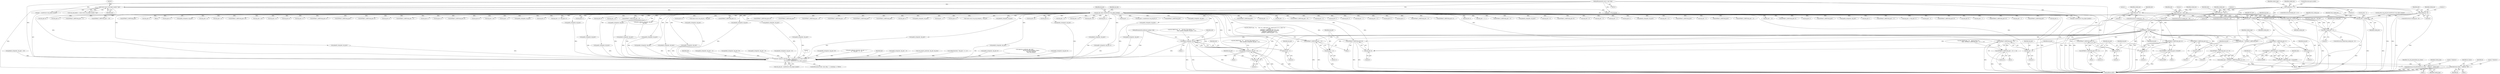 digraph "1_tcpdump_289c672020280529fd382f3502efab7100d638ec@del" {
"1001740" [label="(Call,subobj_len == 0)"];
"1001697" [label="(Call,subobj_len  = EXTRACT_16BITS(obj_tptr))"];
"1001699" [label="(Call,EXTRACT_16BITS(obj_tptr))"];
"1000312" [label="(Call,obj_tptr=tptr+sizeof(struct rsvp_object_header))"];
"1000182" [label="(Call,(const struct rsvp_object_header *)tptr)"];
"1000146" [label="(MethodParameterIn,const u_char *tptr)"];
"1001882" [label="(Call,obj_tptr+=subobj_len)"];
"1001754" [label="(Call,subobj_len < 8)"];
"1001740" [label="(Call,subobj_len == 0)"];
"1001853" [label="(Call,subobj_len < 8)"];
"1001813" [label="(Call,subobj_len < 16)"];
"1001775" [label="(Call,subobj_len < 20)"];
"1001879" [label="(Call,total_subobj_len-=subobj_len)"];
"1001693" [label="(Call,total_subobj_len > 0)"];
"1001885" [label="(Call,obj_tlen+=subobj_len)"];
"1001704" [label="(Call,EXTRACT_16BITS(obj_tptr+2))"];
"1001703" [label="(Call,(EXTRACT_16BITS(obj_tptr+2))>>8)"];
"1001701" [label="(Call,subobj_type = (EXTRACT_16BITS(obj_tptr+2))>>8)"];
"1001725" [label="(Call,tok2str(rsvp_obj_generalized_uni_values, \"Unknown\", subobj_type))"];
"1001705" [label="(Call,obj_tptr+2)"];
"1001712" [label="(Call,EXTRACT_16BITS(obj_tptr+2))"];
"1001711" [label="(Call,(EXTRACT_16BITS(obj_tptr+2))&0x00FF)"];
"1001709" [label="(Call,af = (EXTRACT_16BITS(obj_tptr+2))&0x00FF)"];
"1001732" [label="(Call,tok2str(af_values, \"Unknown\", af))"];
"1001713" [label="(Call,obj_tptr+2)"];
"1001767" [label="(Call,ipaddr_string(ndo, obj_tptr + 4))"];
"1001788" [label="(Call,ip6addr_string(ndo, obj_tptr + 4))"];
"1003355" [label="(Call,print_unknown_data(ndo, tptr + sizeof(struct rsvp_object_header), \"\n\t    \", /* FIXME indentation */\n                               rsvp_obj_len - sizeof(struct rsvp_object_header)))"];
"1001769" [label="(Call,obj_tptr + 4)"];
"1001790" [label="(Call,obj_tptr + 4)"];
"1001829" [label="(Call,EXTRACT_32BITS(obj_tptr+4))"];
"1001828" [label="(Call,(EXTRACT_32BITS(obj_tptr+4))>>31)"];
"1001830" [label="(Call,obj_tptr+4)"];
"1001836" [label="(Call,EXTRACT_32BITS(obj_tptr+4))"];
"1001835" [label="(Call,(EXTRACT_32BITS(obj_tptr+4))&0xFF)"];
"1001837" [label="(Call,obj_tptr+4)"];
"1001842" [label="(Call,EXTRACT_32BITS(obj_tptr+8))"];
"1001843" [label="(Call,obj_tptr+8)"];
"1001846" [label="(Call,EXTRACT_32BITS(obj_tptr + 12))"];
"1001847" [label="(Call,obj_tptr + 12)"];
"1001868" [label="(Call,EXTRACT_32BITS(obj_tptr + 4))"];
"1001867" [label="(Call,(EXTRACT_32BITS(obj_tptr + 4)) >> 24)"];
"1001869" [label="(Call,obj_tptr + 4)"];
"1001731" [label="(Block,)"];
"1001737" [label="(Identifier,af)"];
"1000909" [label="(Call,ip6addr_string(ndo, obj_tptr))"];
"1003345" [label="(ControlStructure,if (ndo->ndo_vflag > 1 || hexdump == TRUE))"];
"1001207" [label="(Call,obj_tptr+4)"];
"1001868" [label="(Call,EXTRACT_32BITS(obj_tptr + 4))"];
"1002379" [label="(Call,(const struct rsvp_obj_frr_t *)obj_tptr)"];
"1001734" [label="(Literal,\"Unknown\")"];
"1000841" [label="(Call,EXTRACT_24BITS(obj_tptr+1))"];
"1001753" [label="(ControlStructure,if (subobj_len < 8))"];
"1001735" [label="(Identifier,af)"];
"1001740" [label="(Call,subobj_len == 0)"];
"1001696" [label="(Block,)"];
"1001730" [label="(Identifier,subobj_type)"];
"1002666" [label="(Call,ipaddr_string(ndo, obj_tptr))"];
"1003313" [label="(Call,ip6addr_string(ndo, obj_tptr))"];
"1001739" [label="(ControlStructure,if(subobj_len == 0))"];
"1000707" [label="(Call,ip6addr_string(ndo, obj_tptr))"];
"1001727" [label="(Literal,\"Unknown\")"];
"1002756" [label="(Call,ip6addr_string(ndo, obj_tptr))"];
"1001196" [label="(Call,EXTRACT_32BITS(obj_tptr+8))"];
"1001755" [label="(Identifier,subobj_len)"];
"1001783" [label="(Identifier,ndo)"];
"1001788" [label="(Call,ip6addr_string(ndo, obj_tptr + 4))"];
"1001403" [label="(Call,ipaddr_string(ndo, obj_tptr+2))"];
"1001733" [label="(Identifier,af_values)"];
"1001741" [label="(Identifier,subobj_len)"];
"1001869" [label="(Call,obj_tptr + 4)"];
"1003366" [label="(Call,tptr+=rsvp_obj_len)"];
"1001765" [label="(Block,)"];
"1000540" [label="(Call,ipaddr_string(ndo, obj_tptr + 8))"];
"1002105" [label="(Call,rsvp_intserv_print(ndo, obj_tptr, obj_tlen))"];
"1000744" [label="(Call,EXTRACT_32BITS(obj_tptr))"];
"1001064" [label="(Call,EXTRACT_16BITS(obj_tptr + 2))"];
"1001837" [label="(Call,obj_tptr+4)"];
"1001699" [label="(Call,EXTRACT_16BITS(obj_tptr))"];
"1001176" [label="(Call,EXTRACT_16BITS(obj_tptr + 2))"];
"1001552" [label="(Call,EXTRACT_32BITS(obj_tptr))"];
"1001813" [label="(Call,subobj_len < 16)"];
"1001726" [label="(Identifier,rsvp_obj_generalized_uni_values)"];
"1001724" [label="(Block,)"];
"1001786" [label="(Block,)"];
"1003172" [label="(Call,EXTRACT_16BITS(obj_tptr))"];
"1001879" [label="(Call,total_subobj_len-=subobj_len)"];
"1001884" [label="(Identifier,subobj_len)"];
"1001451" [label="(Call,obj_tptr+2)"];
"1001841" [label="(Block,)"];
"1000569" [label="(Call,ipaddr_string(ndo, obj_tptr))"];
"1001648" [label="(Call,obj_tptr + 2)"];
"1001664" [label="(Call,obj_tptr+3)"];
"1001760" [label="(Call,ND_PRINT((ndo, \"%s    UNI IPv4 TNA address: %s\",\n                                   ident, ipaddr_string(ndo, obj_tptr + 4))))"];
"1001612" [label="(Call,safeputchar(ndo, *(obj_tptr + 4 + i)))"];
"1002995" [label="(Call,(const struct rsvp_obj_integrity_t *)obj_tptr)"];
"1000939" [label="(Call,ip6addr_string(ndo, obj_tptr))"];
"1001704" [label="(Call,EXTRACT_16BITS(obj_tptr+2))"];
"1000146" [label="(MethodParameterIn,const u_char *tptr)"];
"1000614" [label="(Call,ipaddr_string(ndo, obj_tptr))"];
"1001867" [label="(Call,(EXTRACT_32BITS(obj_tptr + 4)) >> 24)"];
"1001023" [label="(Call,ipaddr_string(ndo, obj_tptr+8))"];
"1001705" [label="(Call,obj_tptr+2)"];
"1002239" [label="(Call,ipaddr_string(ndo, obj_tptr))"];
"1003355" [label="(Call,print_unknown_data(ndo, tptr + sizeof(struct rsvp_object_header), \"\n\t    \", /* FIXME indentation */\n                               rsvp_obj_len - sizeof(struct rsvp_object_header)))"];
"1002745" [label="(Call,obj_tptr+18)"];
"1003214" [label="(Call,obj_tptr+4)"];
"1000143" [label="(MethodParameterIn,netdissect_options *ndo)"];
"1001708" [label="(Literal,8)"];
"1002179" [label="(Call,ip6addr_string(ndo, obj_tptr))"];
"1001220" [label="(Call,obj_tptr + 4)"];
"1003356" [label="(Identifier,ndo)"];
"1001832" [label="(Literal,4)"];
"1001872" [label="(Literal,24)"];
"1003362" [label="(Call,rsvp_obj_len - sizeof(struct rsvp_object_header))"];
"1001700" [label="(Identifier,obj_tptr)"];
"1001231" [label="(Call,obj_tptr+=12)"];
"1002723" [label="(Call,obj_tptr+=8)"];
"1001889" [label="(Identifier,total_subobj_len)"];
"1001484" [label="(Call,obj_tptr+1)"];
"1003398" [label="(MethodReturn,RET)"];
"1000879" [label="(Call,ipaddr_string(ndo, obj_tptr))"];
"1001835" [label="(Call,(EXTRACT_32BITS(obj_tptr+4))&0xFF)"];
"1001321" [label="(Call,obj_tptr + 1)"];
"1002473" [label="(Call,obj_tptr+=sizeof(struct rsvp_obj_frr_t))"];
"1000793" [label="(Call,EXTRACT_32BITS(obj_tptr))"];
"1001759" [label="(Literal,1)"];
"1001865" [label="(Block,)"];
"1002342" [label="(Call,ipaddr_string(ndo, obj_tptr))"];
"1001831" [label="(Identifier,obj_tptr)"];
"1000408" [label="(Call,ip6addr_string(ndo, obj_tptr))"];
"1001706" [label="(Identifier,obj_tptr)"];
"1000768" [label="(Call,EXTRACT_32BITS(obj_tptr))"];
"1001715" [label="(Literal,2)"];
"1001776" [label="(Identifier,subobj_len)"];
"1001849" [label="(Literal,12)"];
"1001177" [label="(Call,obj_tptr + 2)"];
"1001921" [label="(Call,ipaddr_string(ndo, obj_tptr))"];
"1002940" [label="(Call,obj_tptr + 1)"];
"1003217" [label="(Call,EXTRACT_32BITS(obj_tptr + 8))"];
"1001860" [label="(Call,ND_PRINT((ndo, \"%s    Service level: %u\",\n                               ident, (EXTRACT_32BITS(obj_tptr + 4)) >> 24)))"];
"1000319" [label="(Identifier,obj_tlen)"];
"1002946" [label="(Call,obj_tptr+=4)"];
"1001829" [label="(Call,EXTRACT_32BITS(obj_tptr+4))"];
"1001644" [label="(Call,obj_tptr+2)"];
"1001468" [label="(Call,obj_tptr+3)"];
"1001287" [label="(Call,obj_tptr + 2)"];
"1001154" [label="(Call,obj_tptr+=12)"];
"1002649" [label="(Call,obj_tptr+5)"];
"1000184" [label="(Identifier,tptr)"];
"1001886" [label="(Identifier,obj_tlen)"];
"1001732" [label="(Call,tok2str(af_values, \"Unknown\", af))"];
"1001275" [label="(Call,obj_tptr+1)"];
"1001219" [label="(Call,EXTRACT_16BITS(obj_tptr + 4))"];
"1002587" [label="(Call,ipaddr_string(ndo, obj_tptr + 4))"];
"1001282" [label="(Call,EXTRACT_16BITS(obj_tptr+2))"];
"1002312" [label="(Call,ipaddr_string(ndo, obj_tptr))"];
"1001855" [label="(Literal,8)"];
"1001121" [label="(Call,obj_tptr+4)"];
"1001615" [label="(Call,obj_tptr + 4 + i)"];
"1001820" [label="(Call,ND_PRINT((ndo, \"%s    U-bit: %x, Label type: %u, Logical port id: %u, Label: %u\",\n                               ident,\n                               ((EXTRACT_32BITS(obj_tptr+4))>>31),\n                               ((EXTRACT_32BITS(obj_tptr+4))&0xFF),\n                               EXTRACT_32BITS(obj_tptr+8),\n                               EXTRACT_32BITS(obj_tptr + 12))))"];
"1002149" [label="(Call,ipaddr_string(ndo, obj_tptr))"];
"1001770" [label="(Identifier,obj_tptr)"];
"1001471" [label="(Call,EXTRACT_32BITS(obj_tptr + 4))"];
"1002269" [label="(Call,ip6addr_string(ndo, obj_tptr))"];
"1000850" [label="(Call,obj_tptr+=4)"];
"1001697" [label="(Call,subobj_len  = EXTRACT_16BITS(obj_tptr))"];
"1001707" [label="(Literal,2)"];
"1001140" [label="(Call,EXTRACT_16BITS(obj_tptr+8))"];
"1001071" [label="(Call,obj_tptr+=4)"];
"1001127" [label="(Call,obj_tptr + 6)"];
"1001728" [label="(Identifier,subobj_type)"];
"1002042" [label="(Call,obj_tptr + 2)"];
"1001405" [label="(Call,obj_tptr+2)"];
"1001814" [label="(Identifier,subobj_len)"];
"1001846" [label="(Call,EXTRACT_32BITS(obj_tptr + 12))"];
"1001754" [label="(Call,subobj_len < 8)"];
"1001713" [label="(Call,obj_tptr+2)"];
"1000461" [label="(Call,ip6addr_string(ndo, obj_tptr))"];
"1002280" [label="(Call,ip6addr_string(ndo, obj_tptr+20))"];
"1003224" [label="(Call,obj_tptr+=12)"];
"1001703" [label="(Call,(EXTRACT_16BITS(obj_tptr+2))>>8)"];
"1000497" [label="(Call,EXTRACT_32BITS(obj_tptr))"];
"1000577" [label="(Call,ipaddr_string(ndo, obj_tptr + 8))"];
"1001883" [label="(Identifier,obj_tptr)"];
"1001815" [label="(Literal,16)"];
"1001105" [label="(Call,obj_tptr + 4)"];
"1002209" [label="(Call,ip6addr_string(ndo, obj_tptr))"];
"1002618" [label="(Call,EXTRACT_32BITS(obj_tptr))"];
"1001093" [label="(Call,EXTRACT_16BITS(obj_tptr + 2))"];
"1001854" [label="(Identifier,subobj_len)"];
"1001789" [label="(Identifier,ndo)"];
"1000679" [label="(Call,ipaddr_string(ndo, obj_tptr))"];
"1000504" [label="(Call,ip6addr_string(ndo, obj_tptr + 8))"];
"1001838" [label="(Identifier,obj_tptr)"];
"1001147" [label="(Call,obj_tptr + 10)"];
"1001189" [label="(Call,EXTRACT_32BITS(obj_tptr+4))"];
"1001845" [label="(Literal,8)"];
"1001870" [label="(Identifier,obj_tptr)"];
"1001656" [label="(Call,obj_tptr+3)"];
"1002828" [label="(Call,EXTRACT_16BITS(obj_tptr))"];
"1001719" [label="(Identifier,ndo)"];
"1002584" [label="(Call,ipaddr_string(ndo, obj_tptr))"];
"1001771" [label="(Literal,4)"];
"1001827" [label="(Block,)"];
"1001792" [label="(Literal,4)"];
"1001478" [label="(Call,obj_tptr+1)"];
"1001286" [label="(Call,EXTRACT_16BITS(obj_tptr + 2))"];
"1001756" [label="(Literal,8)"];
"1001481" [label="(Call,obj_tptr+=*(obj_tptr+1))"];
"1001472" [label="(Call,obj_tptr + 4)"];
"1002654" [label="(Call,EXTRACT_16BITS(obj_tptr+6))"];
"1001197" [label="(Call,obj_tptr+8)"];
"1001417" [label="(Call,obj_tptr + 7)"];
"1001743" [label="(ControlStructure,goto invalid;)"];
"1001695" [label="(Literal,0)"];
"1001206" [label="(Call,EXTRACT_16BITS(obj_tptr+4))"];
"1001848" [label="(Identifier,obj_tptr)"];
"1001862" [label="(Identifier,ndo)"];
"1001065" [label="(Call,obj_tptr + 2)"];
"1003143" [label="(Call,EXTRACT_32BITS(obj_tptr))"];
"1000842" [label="(Call,obj_tptr+1)"];
"1001843" [label="(Call,obj_tptr+8)"];
"1003361" [label="(Literal,\"\n\t    \")"];
"1001882" [label="(Call,obj_tptr+=subobj_len)"];
"1001410" [label="(Call,obj_tptr+6)"];
"1001716" [label="(Literal,0x00FF)"];
"1001762" [label="(Identifier,ndo)"];
"1001446" [label="(Call,obj_tptr+2)"];
"1001880" [label="(Identifier,total_subobj_len)"];
"1000950" [label="(Call,ip6addr_string(ndo, obj_tptr+20))"];
"1002939" [label="(Call,EXTRACT_24BITS(obj_tptr + 1))"];
"1000314" [label="(Call,tptr+sizeof(struct rsvp_object_header))"];
"1001871" [label="(Literal,4)"];
"1001146" [label="(Call,EXTRACT_16BITS(obj_tptr + 10))"];
"1001698" [label="(Identifier,subobj_len)"];
"1001714" [label="(Identifier,obj_tptr)"];
"1001780" [label="(Literal,1)"];
"1000982" [label="(Call,ipaddr_string(ndo, obj_tptr))"];
"1001514" [label="(Call,EXTRACT_32BITS(obj_tptr))"];
"1001702" [label="(Identifier,subobj_type)"];
"1001822" [label="(Identifier,ndo)"];
"1001692" [label="(ControlStructure,while(total_subobj_len > 0))"];
"1001775" [label="(Call,subobj_len < 20)"];
"1001836" [label="(Call,EXTRACT_32BITS(obj_tptr+4))"];
"1001636" [label="(Call,obj_tptr+1)"];
"1001840" [label="(Literal,0xFF)"];
"1000174" [label="(Block,)"];
"1000182" [label="(Call,(const struct rsvp_object_header *)tptr)"];
"1001842" [label="(Call,EXTRACT_32BITS(obj_tptr+8))"];
"1001460" [label="(Call,obj_tptr+3)"];
"1001833" [label="(Literal,31)"];
"1001012" [label="(Call,ipaddr_string(ndo, obj_tptr))"];
"1001828" [label="(Call,(EXTRACT_32BITS(obj_tptr+4))>>31)"];
"1001812" [label="(ControlStructure,if (subobj_len < 16))"];
"1001745" [label="(Identifier,subobj_type)"];
"1000313" [label="(Identifier,obj_tptr)"];
"1001293" [label="(Call,obj_tptr+=4)"];
"1003232" [label="(Call,obj_tptr+=4)"];
"1001781" [label="(Call,ND_PRINT((ndo, \"%s    UNI IPv6 TNA address: %s\",\n                                   ident, ip6addr_string(ndo, obj_tptr + 4))))"];
"1002744" [label="(Call,EXTRACT_16BITS(obj_tptr+18))"];
"1002793" [label="(Call,obj_tptr+=20)"];
"1001769" [label="(Call,obj_tptr + 4)"];
"1001712" [label="(Call,EXTRACT_16BITS(obj_tptr+2))"];
"1002046" [label="(Call,obj_tptr+=4)"];
"1001839" [label="(Literal,4)"];
"1001375" [label="(Call,obj_tptr+6)"];
"1001683" [label="(Call,obj_tlen < 4)"];
"1001767" [label="(Call,ipaddr_string(ndo, obj_tptr + 4))"];
"1002739" [label="(Call,obj_tptr+17)"];
"1001791" [label="(Identifier,obj_tptr)"];
"1001725" [label="(Call,tok2str(rsvp_obj_generalized_uni_values, \"Unknown\", subobj_type))"];
"1000361" [label="(Call,ipaddr_string(ndo, obj_tptr))"];
"1003357" [label="(Call,tptr + sizeof(struct rsvp_object_header))"];
"1001693" [label="(Call,total_subobj_len > 0)"];
"1002816" [label="(Call,EXTRACT_16BITS(obj_tptr+2))"];
"1001998" [label="(Call,EXTRACT_32BITS(obj_tptr))"];
"1001120" [label="(Call,EXTRACT_16BITS(obj_tptr+4))"];
"1001777" [label="(Literal,20)"];
"1001710" [label="(Identifier,af)"];
"1001852" [label="(ControlStructure,if (subobj_len < 8))"];
"1001887" [label="(Identifier,subobj_len)"];
"1001694" [label="(Identifier,total_subobj_len)"];
"1001859" [label="(Literal,1)"];
"1000312" [label="(Call,obj_tptr=tptr+sizeof(struct rsvp_object_header))"];
"1001190" [label="(Call,obj_tptr+4)"];
"1002041" [label="(Call,EXTRACT_16BITS(obj_tptr + 2))"];
"1001853" [label="(Call,subobj_len < 8)"];
"1001283" [label="(Call,obj_tptr+2)"];
"1001885" [label="(Call,obj_tlen+=subobj_len)"];
"1002884" [label="(Call,print_unknown_data(ndo, obj_tptr + 2, \"\n\t\t\", *(obj_tptr + 1) - 2))"];
"1001701" [label="(Call,subobj_type = (EXTRACT_16BITS(obj_tptr+2))>>8)"];
"1001711" [label="(Call,(EXTRACT_16BITS(obj_tptr+2))&0x00FF)"];
"1001819" [label="(Literal,1)"];
"1000318" [label="(Call,obj_tlen=rsvp_obj_len-sizeof(struct rsvp_object_header))"];
"1003367" [label="(Identifier,tptr)"];
"1001790" [label="(Call,obj_tptr + 4)"];
"1001847" [label="(Call,obj_tptr + 12)"];
"1003339" [label="(Call,print_unknown_data(ndo, obj_tptr, \"\n\t    \", obj_tlen))"];
"1001585" [label="(Call,obj_tptr+3)"];
"1001830" [label="(Call,obj_tptr+4)"];
"1003213" [label="(Call,EXTRACT_32BITS(obj_tptr+4))"];
"1002655" [label="(Call,obj_tptr+6)"];
"1000180" [label="(Call,rsvp_obj_header = (const struct rsvp_object_header *)tptr)"];
"1002557" [label="(Call,obj_tptr+=16)"];
"1001742" [label="(Literal,0)"];
"1001094" [label="(Call,obj_tptr + 2)"];
"1001881" [label="(Identifier,subobj_len)"];
"1001834" [label="(Block,)"];
"1000532" [label="(Call,ipaddr_string(ndo, obj_tptr))"];
"1003087" [label="(Call,signature_verify(ndo, pptr, plen,\n                                            obj_ptr.rsvp_obj_integrity->digest,\n                                            rsvp_clear_checksum,\n                                            rsvp_com_header))"];
"1001270" [label="(Call,obj_tptr+1)"];
"1001768" [label="(Identifier,ndo)"];
"1002353" [label="(Call,ipaddr_string(ndo, obj_tptr+8))"];
"1001659" [label="(Call,obj_tptr+=4+*(obj_tptr+3))"];
"1001774" [label="(ControlStructure,if (subobj_len < 20))"];
"1003288" [label="(Call,ipaddr_string(ndo, obj_tptr))"];
"1000469" [label="(Call,ip6addr_string(ndo, obj_tptr + 20))"];
"1001957" [label="(Call,ip6addr_string(ndo, obj_tptr))"];
"1002817" [label="(Call,obj_tptr+2)"];
"1001844" [label="(Identifier,obj_tptr)"];
"1000642" [label="(Call,ip6addr_string(ndo, obj_tptr))"];
"1001141" [label="(Call,obj_tptr+8)"];
"1001709" [label="(Call,af = (EXTRACT_16BITS(obj_tptr+2))&0x00FF)"];
"1003218" [label="(Call,obj_tptr + 8)"];
"1001126" [label="(Call,EXTRACT_16BITS(obj_tptr + 6))"];
"1001689" [label="(Call,total_subobj_len = obj_tlen)"];
"1001740" -> "1001739"  [label="AST: "];
"1001740" -> "1001742"  [label="CFG: "];
"1001741" -> "1001740"  [label="AST: "];
"1001742" -> "1001740"  [label="AST: "];
"1001743" -> "1001740"  [label="CFG: "];
"1001745" -> "1001740"  [label="CFG: "];
"1001740" -> "1003398"  [label="DDG: "];
"1001740" -> "1003398"  [label="DDG: "];
"1001697" -> "1001740"  [label="DDG: "];
"1001740" -> "1001754"  [label="DDG: "];
"1001740" -> "1001775"  [label="DDG: "];
"1001740" -> "1001813"  [label="DDG: "];
"1001740" -> "1001853"  [label="DDG: "];
"1001740" -> "1001879"  [label="DDG: "];
"1001740" -> "1001882"  [label="DDG: "];
"1001740" -> "1001885"  [label="DDG: "];
"1001697" -> "1001696"  [label="AST: "];
"1001697" -> "1001699"  [label="CFG: "];
"1001698" -> "1001697"  [label="AST: "];
"1001699" -> "1001697"  [label="AST: "];
"1001702" -> "1001697"  [label="CFG: "];
"1001697" -> "1003398"  [label="DDG: "];
"1001699" -> "1001697"  [label="DDG: "];
"1001699" -> "1001700"  [label="CFG: "];
"1001700" -> "1001699"  [label="AST: "];
"1000312" -> "1001699"  [label="DDG: "];
"1001882" -> "1001699"  [label="DDG: "];
"1001699" -> "1001704"  [label="DDG: "];
"1001699" -> "1001705"  [label="DDG: "];
"1001699" -> "1001712"  [label="DDG: "];
"1001699" -> "1001713"  [label="DDG: "];
"1001699" -> "1001767"  [label="DDG: "];
"1001699" -> "1001769"  [label="DDG: "];
"1001699" -> "1001788"  [label="DDG: "];
"1001699" -> "1001790"  [label="DDG: "];
"1001699" -> "1001829"  [label="DDG: "];
"1001699" -> "1001830"  [label="DDG: "];
"1001699" -> "1001836"  [label="DDG: "];
"1001699" -> "1001837"  [label="DDG: "];
"1001699" -> "1001842"  [label="DDG: "];
"1001699" -> "1001843"  [label="DDG: "];
"1001699" -> "1001846"  [label="DDG: "];
"1001699" -> "1001847"  [label="DDG: "];
"1001699" -> "1001868"  [label="DDG: "];
"1001699" -> "1001869"  [label="DDG: "];
"1001699" -> "1001882"  [label="DDG: "];
"1000312" -> "1000174"  [label="AST: "];
"1000312" -> "1000314"  [label="CFG: "];
"1000313" -> "1000312"  [label="AST: "];
"1000314" -> "1000312"  [label="AST: "];
"1000319" -> "1000312"  [label="CFG: "];
"1000312" -> "1003398"  [label="DDG: "];
"1000312" -> "1003398"  [label="DDG: "];
"1000182" -> "1000312"  [label="DDG: "];
"1000146" -> "1000312"  [label="DDG: "];
"1000312" -> "1000361"  [label="DDG: "];
"1000312" -> "1000408"  [label="DDG: "];
"1000312" -> "1000461"  [label="DDG: "];
"1000312" -> "1000497"  [label="DDG: "];
"1000312" -> "1000532"  [label="DDG: "];
"1000312" -> "1000569"  [label="DDG: "];
"1000312" -> "1000614"  [label="DDG: "];
"1000312" -> "1000642"  [label="DDG: "];
"1000312" -> "1000679"  [label="DDG: "];
"1000312" -> "1000707"  [label="DDG: "];
"1000312" -> "1000744"  [label="DDG: "];
"1000312" -> "1000768"  [label="DDG: "];
"1000312" -> "1000793"  [label="DDG: "];
"1000312" -> "1000841"  [label="DDG: "];
"1000312" -> "1000842"  [label="DDG: "];
"1000312" -> "1000850"  [label="DDG: "];
"1000312" -> "1000879"  [label="DDG: "];
"1000312" -> "1000909"  [label="DDG: "];
"1000312" -> "1000939"  [label="DDG: "];
"1000312" -> "1000982"  [label="DDG: "];
"1000312" -> "1001012"  [label="DDG: "];
"1000312" -> "1001064"  [label="DDG: "];
"1000312" -> "1001065"  [label="DDG: "];
"1000312" -> "1001071"  [label="DDG: "];
"1000312" -> "1001093"  [label="DDG: "];
"1000312" -> "1001094"  [label="DDG: "];
"1000312" -> "1001105"  [label="DDG: "];
"1000312" -> "1001120"  [label="DDG: "];
"1000312" -> "1001121"  [label="DDG: "];
"1000312" -> "1001126"  [label="DDG: "];
"1000312" -> "1001127"  [label="DDG: "];
"1000312" -> "1001140"  [label="DDG: "];
"1000312" -> "1001141"  [label="DDG: "];
"1000312" -> "1001146"  [label="DDG: "];
"1000312" -> "1001147"  [label="DDG: "];
"1000312" -> "1001154"  [label="DDG: "];
"1000312" -> "1001176"  [label="DDG: "];
"1000312" -> "1001177"  [label="DDG: "];
"1000312" -> "1001189"  [label="DDG: "];
"1000312" -> "1001190"  [label="DDG: "];
"1000312" -> "1001196"  [label="DDG: "];
"1000312" -> "1001197"  [label="DDG: "];
"1000312" -> "1001206"  [label="DDG: "];
"1000312" -> "1001207"  [label="DDG: "];
"1000312" -> "1001219"  [label="DDG: "];
"1000312" -> "1001220"  [label="DDG: "];
"1000312" -> "1001231"  [label="DDG: "];
"1000312" -> "1001270"  [label="DDG: "];
"1000312" -> "1001275"  [label="DDG: "];
"1000312" -> "1001282"  [label="DDG: "];
"1000312" -> "1001283"  [label="DDG: "];
"1000312" -> "1001286"  [label="DDG: "];
"1000312" -> "1001287"  [label="DDG: "];
"1000312" -> "1001293"  [label="DDG: "];
"1000312" -> "1001321"  [label="DDG: "];
"1000312" -> "1001375"  [label="DDG: "];
"1000312" -> "1001403"  [label="DDG: "];
"1000312" -> "1001405"  [label="DDG: "];
"1000312" -> "1001410"  [label="DDG: "];
"1000312" -> "1001417"  [label="DDG: "];
"1000312" -> "1001446"  [label="DDG: "];
"1000312" -> "1001451"  [label="DDG: "];
"1000312" -> "1001460"  [label="DDG: "];
"1000312" -> "1001468"  [label="DDG: "];
"1000312" -> "1001471"  [label="DDG: "];
"1000312" -> "1001472"  [label="DDG: "];
"1000312" -> "1001478"  [label="DDG: "];
"1000312" -> "1001481"  [label="DDG: "];
"1000312" -> "1001484"  [label="DDG: "];
"1000312" -> "1001514"  [label="DDG: "];
"1000312" -> "1001552"  [label="DDG: "];
"1000312" -> "1001585"  [label="DDG: "];
"1000312" -> "1001615"  [label="DDG: "];
"1000312" -> "1001636"  [label="DDG: "];
"1000312" -> "1001644"  [label="DDG: "];
"1000312" -> "1001648"  [label="DDG: "];
"1000312" -> "1001656"  [label="DDG: "];
"1000312" -> "1001659"  [label="DDG: "];
"1000312" -> "1001664"  [label="DDG: "];
"1000312" -> "1001767"  [label="DDG: "];
"1000312" -> "1001769"  [label="DDG: "];
"1000312" -> "1001788"  [label="DDG: "];
"1000312" -> "1001790"  [label="DDG: "];
"1000312" -> "1001829"  [label="DDG: "];
"1000312" -> "1001830"  [label="DDG: "];
"1000312" -> "1001836"  [label="DDG: "];
"1000312" -> "1001837"  [label="DDG: "];
"1000312" -> "1001842"  [label="DDG: "];
"1000312" -> "1001843"  [label="DDG: "];
"1000312" -> "1001846"  [label="DDG: "];
"1000312" -> "1001847"  [label="DDG: "];
"1000312" -> "1001868"  [label="DDG: "];
"1000312" -> "1001869"  [label="DDG: "];
"1000312" -> "1001882"  [label="DDG: "];
"1000312" -> "1001921"  [label="DDG: "];
"1000312" -> "1001957"  [label="DDG: "];
"1000312" -> "1001998"  [label="DDG: "];
"1000312" -> "1002041"  [label="DDG: "];
"1000312" -> "1002042"  [label="DDG: "];
"1000312" -> "1002046"  [label="DDG: "];
"1000312" -> "1002149"  [label="DDG: "];
"1000312" -> "1002179"  [label="DDG: "];
"1000312" -> "1002209"  [label="DDG: "];
"1000312" -> "1002239"  [label="DDG: "];
"1000312" -> "1002269"  [label="DDG: "];
"1000312" -> "1002312"  [label="DDG: "];
"1000312" -> "1002342"  [label="DDG: "];
"1000312" -> "1002379"  [label="DDG: "];
"1000312" -> "1002473"  [label="DDG: "];
"1000312" -> "1002557"  [label="DDG: "];
"1000312" -> "1002584"  [label="DDG: "];
"1000312" -> "1002618"  [label="DDG: "];
"1000312" -> "1002649"  [label="DDG: "];
"1000312" -> "1002654"  [label="DDG: "];
"1000312" -> "1002655"  [label="DDG: "];
"1000312" -> "1002666"  [label="DDG: "];
"1000312" -> "1002723"  [label="DDG: "];
"1000312" -> "1002739"  [label="DDG: "];
"1000312" -> "1002744"  [label="DDG: "];
"1000312" -> "1002745"  [label="DDG: "];
"1000312" -> "1002756"  [label="DDG: "];
"1000312" -> "1002793"  [label="DDG: "];
"1000312" -> "1002816"  [label="DDG: "];
"1000312" -> "1002817"  [label="DDG: "];
"1000312" -> "1002828"  [label="DDG: "];
"1000312" -> "1002939"  [label="DDG: "];
"1000312" -> "1002940"  [label="DDG: "];
"1000312" -> "1002946"  [label="DDG: "];
"1000312" -> "1002995"  [label="DDG: "];
"1000312" -> "1003143"  [label="DDG: "];
"1000312" -> "1003172"  [label="DDG: "];
"1000312" -> "1003213"  [label="DDG: "];
"1000312" -> "1003214"  [label="DDG: "];
"1000312" -> "1003217"  [label="DDG: "];
"1000312" -> "1003218"  [label="DDG: "];
"1000312" -> "1003224"  [label="DDG: "];
"1000312" -> "1003232"  [label="DDG: "];
"1000312" -> "1003288"  [label="DDG: "];
"1000312" -> "1003313"  [label="DDG: "];
"1000312" -> "1003339"  [label="DDG: "];
"1000182" -> "1000180"  [label="AST: "];
"1000182" -> "1000184"  [label="CFG: "];
"1000183" -> "1000182"  [label="AST: "];
"1000184" -> "1000182"  [label="AST: "];
"1000180" -> "1000182"  [label="CFG: "];
"1000182" -> "1003398"  [label="DDG: "];
"1000182" -> "1000180"  [label="DDG: "];
"1000146" -> "1000182"  [label="DDG: "];
"1000182" -> "1000314"  [label="DDG: "];
"1000182" -> "1003355"  [label="DDG: "];
"1000182" -> "1003357"  [label="DDG: "];
"1000182" -> "1003366"  [label="DDG: "];
"1000146" -> "1000142"  [label="AST: "];
"1000146" -> "1003398"  [label="DDG: "];
"1000146" -> "1000314"  [label="DDG: "];
"1000146" -> "1003355"  [label="DDG: "];
"1000146" -> "1003357"  [label="DDG: "];
"1000146" -> "1003366"  [label="DDG: "];
"1001882" -> "1001696"  [label="AST: "];
"1001882" -> "1001884"  [label="CFG: "];
"1001883" -> "1001882"  [label="AST: "];
"1001884" -> "1001882"  [label="AST: "];
"1001886" -> "1001882"  [label="CFG: "];
"1001882" -> "1003398"  [label="DDG: "];
"1001754" -> "1001882"  [label="DDG: "];
"1001853" -> "1001882"  [label="DDG: "];
"1001813" -> "1001882"  [label="DDG: "];
"1001775" -> "1001882"  [label="DDG: "];
"1001754" -> "1001753"  [label="AST: "];
"1001754" -> "1001756"  [label="CFG: "];
"1001755" -> "1001754"  [label="AST: "];
"1001756" -> "1001754"  [label="AST: "];
"1001759" -> "1001754"  [label="CFG: "];
"1001762" -> "1001754"  [label="CFG: "];
"1001754" -> "1003398"  [label="DDG: "];
"1001754" -> "1003398"  [label="DDG: "];
"1001754" -> "1001879"  [label="DDG: "];
"1001754" -> "1001885"  [label="DDG: "];
"1001853" -> "1001852"  [label="AST: "];
"1001853" -> "1001855"  [label="CFG: "];
"1001854" -> "1001853"  [label="AST: "];
"1001855" -> "1001853"  [label="AST: "];
"1001859" -> "1001853"  [label="CFG: "];
"1001862" -> "1001853"  [label="CFG: "];
"1001853" -> "1003398"  [label="DDG: "];
"1001853" -> "1003398"  [label="DDG: "];
"1001853" -> "1001879"  [label="DDG: "];
"1001853" -> "1001885"  [label="DDG: "];
"1001813" -> "1001812"  [label="AST: "];
"1001813" -> "1001815"  [label="CFG: "];
"1001814" -> "1001813"  [label="AST: "];
"1001815" -> "1001813"  [label="AST: "];
"1001819" -> "1001813"  [label="CFG: "];
"1001822" -> "1001813"  [label="CFG: "];
"1001813" -> "1003398"  [label="DDG: "];
"1001813" -> "1003398"  [label="DDG: "];
"1001813" -> "1001879"  [label="DDG: "];
"1001813" -> "1001885"  [label="DDG: "];
"1001775" -> "1001774"  [label="AST: "];
"1001775" -> "1001777"  [label="CFG: "];
"1001776" -> "1001775"  [label="AST: "];
"1001777" -> "1001775"  [label="AST: "];
"1001780" -> "1001775"  [label="CFG: "];
"1001783" -> "1001775"  [label="CFG: "];
"1001775" -> "1003398"  [label="DDG: "];
"1001775" -> "1003398"  [label="DDG: "];
"1001775" -> "1001879"  [label="DDG: "];
"1001775" -> "1001885"  [label="DDG: "];
"1001879" -> "1001696"  [label="AST: "];
"1001879" -> "1001881"  [label="CFG: "];
"1001880" -> "1001879"  [label="AST: "];
"1001881" -> "1001879"  [label="AST: "];
"1001883" -> "1001879"  [label="CFG: "];
"1001879" -> "1001693"  [label="DDG: "];
"1001693" -> "1001879"  [label="DDG: "];
"1001693" -> "1001692"  [label="AST: "];
"1001693" -> "1001695"  [label="CFG: "];
"1001694" -> "1001693"  [label="AST: "];
"1001695" -> "1001693"  [label="AST: "];
"1001698" -> "1001693"  [label="CFG: "];
"1001889" -> "1001693"  [label="CFG: "];
"1001693" -> "1003398"  [label="DDG: "];
"1001693" -> "1003398"  [label="DDG: "];
"1001689" -> "1001693"  [label="DDG: "];
"1001885" -> "1001696"  [label="AST: "];
"1001885" -> "1001887"  [label="CFG: "];
"1001886" -> "1001885"  [label="AST: "];
"1001887" -> "1001885"  [label="AST: "];
"1001694" -> "1001885"  [label="CFG: "];
"1001885" -> "1003398"  [label="DDG: "];
"1001885" -> "1003398"  [label="DDG: "];
"1000318" -> "1001885"  [label="DDG: "];
"1001683" -> "1001885"  [label="DDG: "];
"1001704" -> "1001703"  [label="AST: "];
"1001704" -> "1001705"  [label="CFG: "];
"1001705" -> "1001704"  [label="AST: "];
"1001708" -> "1001704"  [label="CFG: "];
"1001704" -> "1001703"  [label="DDG: "];
"1001703" -> "1001701"  [label="AST: "];
"1001703" -> "1001708"  [label="CFG: "];
"1001708" -> "1001703"  [label="AST: "];
"1001701" -> "1001703"  [label="CFG: "];
"1001703" -> "1001701"  [label="DDG: "];
"1001703" -> "1001701"  [label="DDG: "];
"1001701" -> "1001696"  [label="AST: "];
"1001702" -> "1001701"  [label="AST: "];
"1001710" -> "1001701"  [label="CFG: "];
"1001701" -> "1003398"  [label="DDG: "];
"1001701" -> "1001725"  [label="DDG: "];
"1001725" -> "1001724"  [label="AST: "];
"1001725" -> "1001728"  [label="CFG: "];
"1001726" -> "1001725"  [label="AST: "];
"1001727" -> "1001725"  [label="AST: "];
"1001728" -> "1001725"  [label="AST: "];
"1001730" -> "1001725"  [label="CFG: "];
"1001725" -> "1003398"  [label="DDG: "];
"1001725" -> "1003398"  [label="DDG: "];
"1001725" -> "1003398"  [label="DDG: "];
"1001705" -> "1001707"  [label="CFG: "];
"1001706" -> "1001705"  [label="AST: "];
"1001707" -> "1001705"  [label="AST: "];
"1001712" -> "1001711"  [label="AST: "];
"1001712" -> "1001713"  [label="CFG: "];
"1001713" -> "1001712"  [label="AST: "];
"1001716" -> "1001712"  [label="CFG: "];
"1001712" -> "1003398"  [label="DDG: "];
"1001712" -> "1001711"  [label="DDG: "];
"1001711" -> "1001709"  [label="AST: "];
"1001711" -> "1001716"  [label="CFG: "];
"1001716" -> "1001711"  [label="AST: "];
"1001709" -> "1001711"  [label="CFG: "];
"1001711" -> "1003398"  [label="DDG: "];
"1001711" -> "1001709"  [label="DDG: "];
"1001711" -> "1001709"  [label="DDG: "];
"1001709" -> "1001696"  [label="AST: "];
"1001710" -> "1001709"  [label="AST: "];
"1001719" -> "1001709"  [label="CFG: "];
"1001709" -> "1003398"  [label="DDG: "];
"1001709" -> "1001732"  [label="DDG: "];
"1001732" -> "1001731"  [label="AST: "];
"1001732" -> "1001735"  [label="CFG: "];
"1001733" -> "1001732"  [label="AST: "];
"1001734" -> "1001732"  [label="AST: "];
"1001735" -> "1001732"  [label="AST: "];
"1001737" -> "1001732"  [label="CFG: "];
"1001732" -> "1003398"  [label="DDG: "];
"1001732" -> "1003398"  [label="DDG: "];
"1001732" -> "1003398"  [label="DDG: "];
"1001713" -> "1001715"  [label="CFG: "];
"1001714" -> "1001713"  [label="AST: "];
"1001715" -> "1001713"  [label="AST: "];
"1001713" -> "1003398"  [label="DDG: "];
"1001767" -> "1001765"  [label="AST: "];
"1001767" -> "1001769"  [label="CFG: "];
"1001768" -> "1001767"  [label="AST: "];
"1001769" -> "1001767"  [label="AST: "];
"1001760" -> "1001767"  [label="CFG: "];
"1001767" -> "1003398"  [label="DDG: "];
"1001767" -> "1003398"  [label="DDG: "];
"1001767" -> "1003398"  [label="DDG: "];
"1001788" -> "1001767"  [label="DDG: "];
"1000143" -> "1001767"  [label="DDG: "];
"1001767" -> "1001788"  [label="DDG: "];
"1001767" -> "1003355"  [label="DDG: "];
"1001788" -> "1001786"  [label="AST: "];
"1001788" -> "1001790"  [label="CFG: "];
"1001789" -> "1001788"  [label="AST: "];
"1001790" -> "1001788"  [label="AST: "];
"1001781" -> "1001788"  [label="CFG: "];
"1001788" -> "1003398"  [label="DDG: "];
"1001788" -> "1003398"  [label="DDG: "];
"1001788" -> "1003398"  [label="DDG: "];
"1000143" -> "1001788"  [label="DDG: "];
"1001788" -> "1003355"  [label="DDG: "];
"1003355" -> "1003345"  [label="AST: "];
"1003355" -> "1003362"  [label="CFG: "];
"1003356" -> "1003355"  [label="AST: "];
"1003357" -> "1003355"  [label="AST: "];
"1003361" -> "1003355"  [label="AST: "];
"1003362" -> "1003355"  [label="AST: "];
"1003367" -> "1003355"  [label="CFG: "];
"1002756" -> "1003355"  [label="DDG: "];
"1001023" -> "1003355"  [label="DDG: "];
"1002179" -> "1003355"  [label="DDG: "];
"1002105" -> "1003355"  [label="DDG: "];
"1000408" -> "1003355"  [label="DDG: "];
"1000679" -> "1003355"  [label="DDG: "];
"1002239" -> "1003355"  [label="DDG: "];
"1001403" -> "1003355"  [label="DDG: "];
"1002587" -> "1003355"  [label="DDG: "];
"1003313" -> "1003355"  [label="DDG: "];
"1000614" -> "1003355"  [label="DDG: "];
"1000982" -> "1003355"  [label="DDG: "];
"1000879" -> "1003355"  [label="DDG: "];
"1003288" -> "1003355"  [label="DDG: "];
"1000642" -> "1003355"  [label="DDG: "];
"1002666" -> "1003355"  [label="DDG: "];
"1001921" -> "1003355"  [label="DDG: "];
"1001957" -> "1003355"  [label="DDG: "];
"1000707" -> "1003355"  [label="DDG: "];
"1002353" -> "1003355"  [label="DDG: "];
"1003339" -> "1003355"  [label="DDG: "];
"1002280" -> "1003355"  [label="DDG: "];
"1000577" -> "1003355"  [label="DDG: "];
"1002209" -> "1003355"  [label="DDG: "];
"1000950" -> "1003355"  [label="DDG: "];
"1000909" -> "1003355"  [label="DDG: "];
"1000504" -> "1003355"  [label="DDG: "];
"1002149" -> "1003355"  [label="DDG: "];
"1000361" -> "1003355"  [label="DDG: "];
"1002312" -> "1003355"  [label="DDG: "];
"1001612" -> "1003355"  [label="DDG: "];
"1003087" -> "1003355"  [label="DDG: "];
"1002884" -> "1003355"  [label="DDG: "];
"1000469" -> "1003355"  [label="DDG: "];
"1000540" -> "1003355"  [label="DDG: "];
"1000143" -> "1003355"  [label="DDG: "];
"1003362" -> "1003355"  [label="DDG: "];
"1001769" -> "1001771"  [label="CFG: "];
"1001770" -> "1001769"  [label="AST: "];
"1001771" -> "1001769"  [label="AST: "];
"1001769" -> "1003398"  [label="DDG: "];
"1001790" -> "1001792"  [label="CFG: "];
"1001791" -> "1001790"  [label="AST: "];
"1001792" -> "1001790"  [label="AST: "];
"1001790" -> "1003398"  [label="DDG: "];
"1001829" -> "1001828"  [label="AST: "];
"1001829" -> "1001830"  [label="CFG: "];
"1001830" -> "1001829"  [label="AST: "];
"1001833" -> "1001829"  [label="CFG: "];
"1001829" -> "1001828"  [label="DDG: "];
"1001828" -> "1001827"  [label="AST: "];
"1001828" -> "1001833"  [label="CFG: "];
"1001833" -> "1001828"  [label="AST: "];
"1001838" -> "1001828"  [label="CFG: "];
"1001828" -> "1003398"  [label="DDG: "];
"1001830" -> "1001832"  [label="CFG: "];
"1001831" -> "1001830"  [label="AST: "];
"1001832" -> "1001830"  [label="AST: "];
"1001836" -> "1001835"  [label="AST: "];
"1001836" -> "1001837"  [label="CFG: "];
"1001837" -> "1001836"  [label="AST: "];
"1001840" -> "1001836"  [label="CFG: "];
"1001836" -> "1003398"  [label="DDG: "];
"1001836" -> "1001835"  [label="DDG: "];
"1001835" -> "1001834"  [label="AST: "];
"1001835" -> "1001840"  [label="CFG: "];
"1001840" -> "1001835"  [label="AST: "];
"1001844" -> "1001835"  [label="CFG: "];
"1001835" -> "1003398"  [label="DDG: "];
"1001835" -> "1003398"  [label="DDG: "];
"1001837" -> "1001839"  [label="CFG: "];
"1001838" -> "1001837"  [label="AST: "];
"1001839" -> "1001837"  [label="AST: "];
"1001842" -> "1001841"  [label="AST: "];
"1001842" -> "1001843"  [label="CFG: "];
"1001843" -> "1001842"  [label="AST: "];
"1001848" -> "1001842"  [label="CFG: "];
"1001842" -> "1003398"  [label="DDG: "];
"1001842" -> "1003398"  [label="DDG: "];
"1001843" -> "1001845"  [label="CFG: "];
"1001844" -> "1001843"  [label="AST: "];
"1001845" -> "1001843"  [label="AST: "];
"1001846" -> "1001841"  [label="AST: "];
"1001846" -> "1001847"  [label="CFG: "];
"1001847" -> "1001846"  [label="AST: "];
"1001820" -> "1001846"  [label="CFG: "];
"1001846" -> "1003398"  [label="DDG: "];
"1001846" -> "1003398"  [label="DDG: "];
"1001847" -> "1001849"  [label="CFG: "];
"1001848" -> "1001847"  [label="AST: "];
"1001849" -> "1001847"  [label="AST: "];
"1001847" -> "1003398"  [label="DDG: "];
"1001868" -> "1001867"  [label="AST: "];
"1001868" -> "1001869"  [label="CFG: "];
"1001869" -> "1001868"  [label="AST: "];
"1001872" -> "1001868"  [label="CFG: "];
"1001868" -> "1003398"  [label="DDG: "];
"1001868" -> "1001867"  [label="DDG: "];
"1001867" -> "1001865"  [label="AST: "];
"1001867" -> "1001872"  [label="CFG: "];
"1001872" -> "1001867"  [label="AST: "];
"1001860" -> "1001867"  [label="CFG: "];
"1001867" -> "1003398"  [label="DDG: "];
"1001867" -> "1003398"  [label="DDG: "];
"1001869" -> "1001871"  [label="CFG: "];
"1001870" -> "1001869"  [label="AST: "];
"1001871" -> "1001869"  [label="AST: "];
"1001869" -> "1003398"  [label="DDG: "];
}
